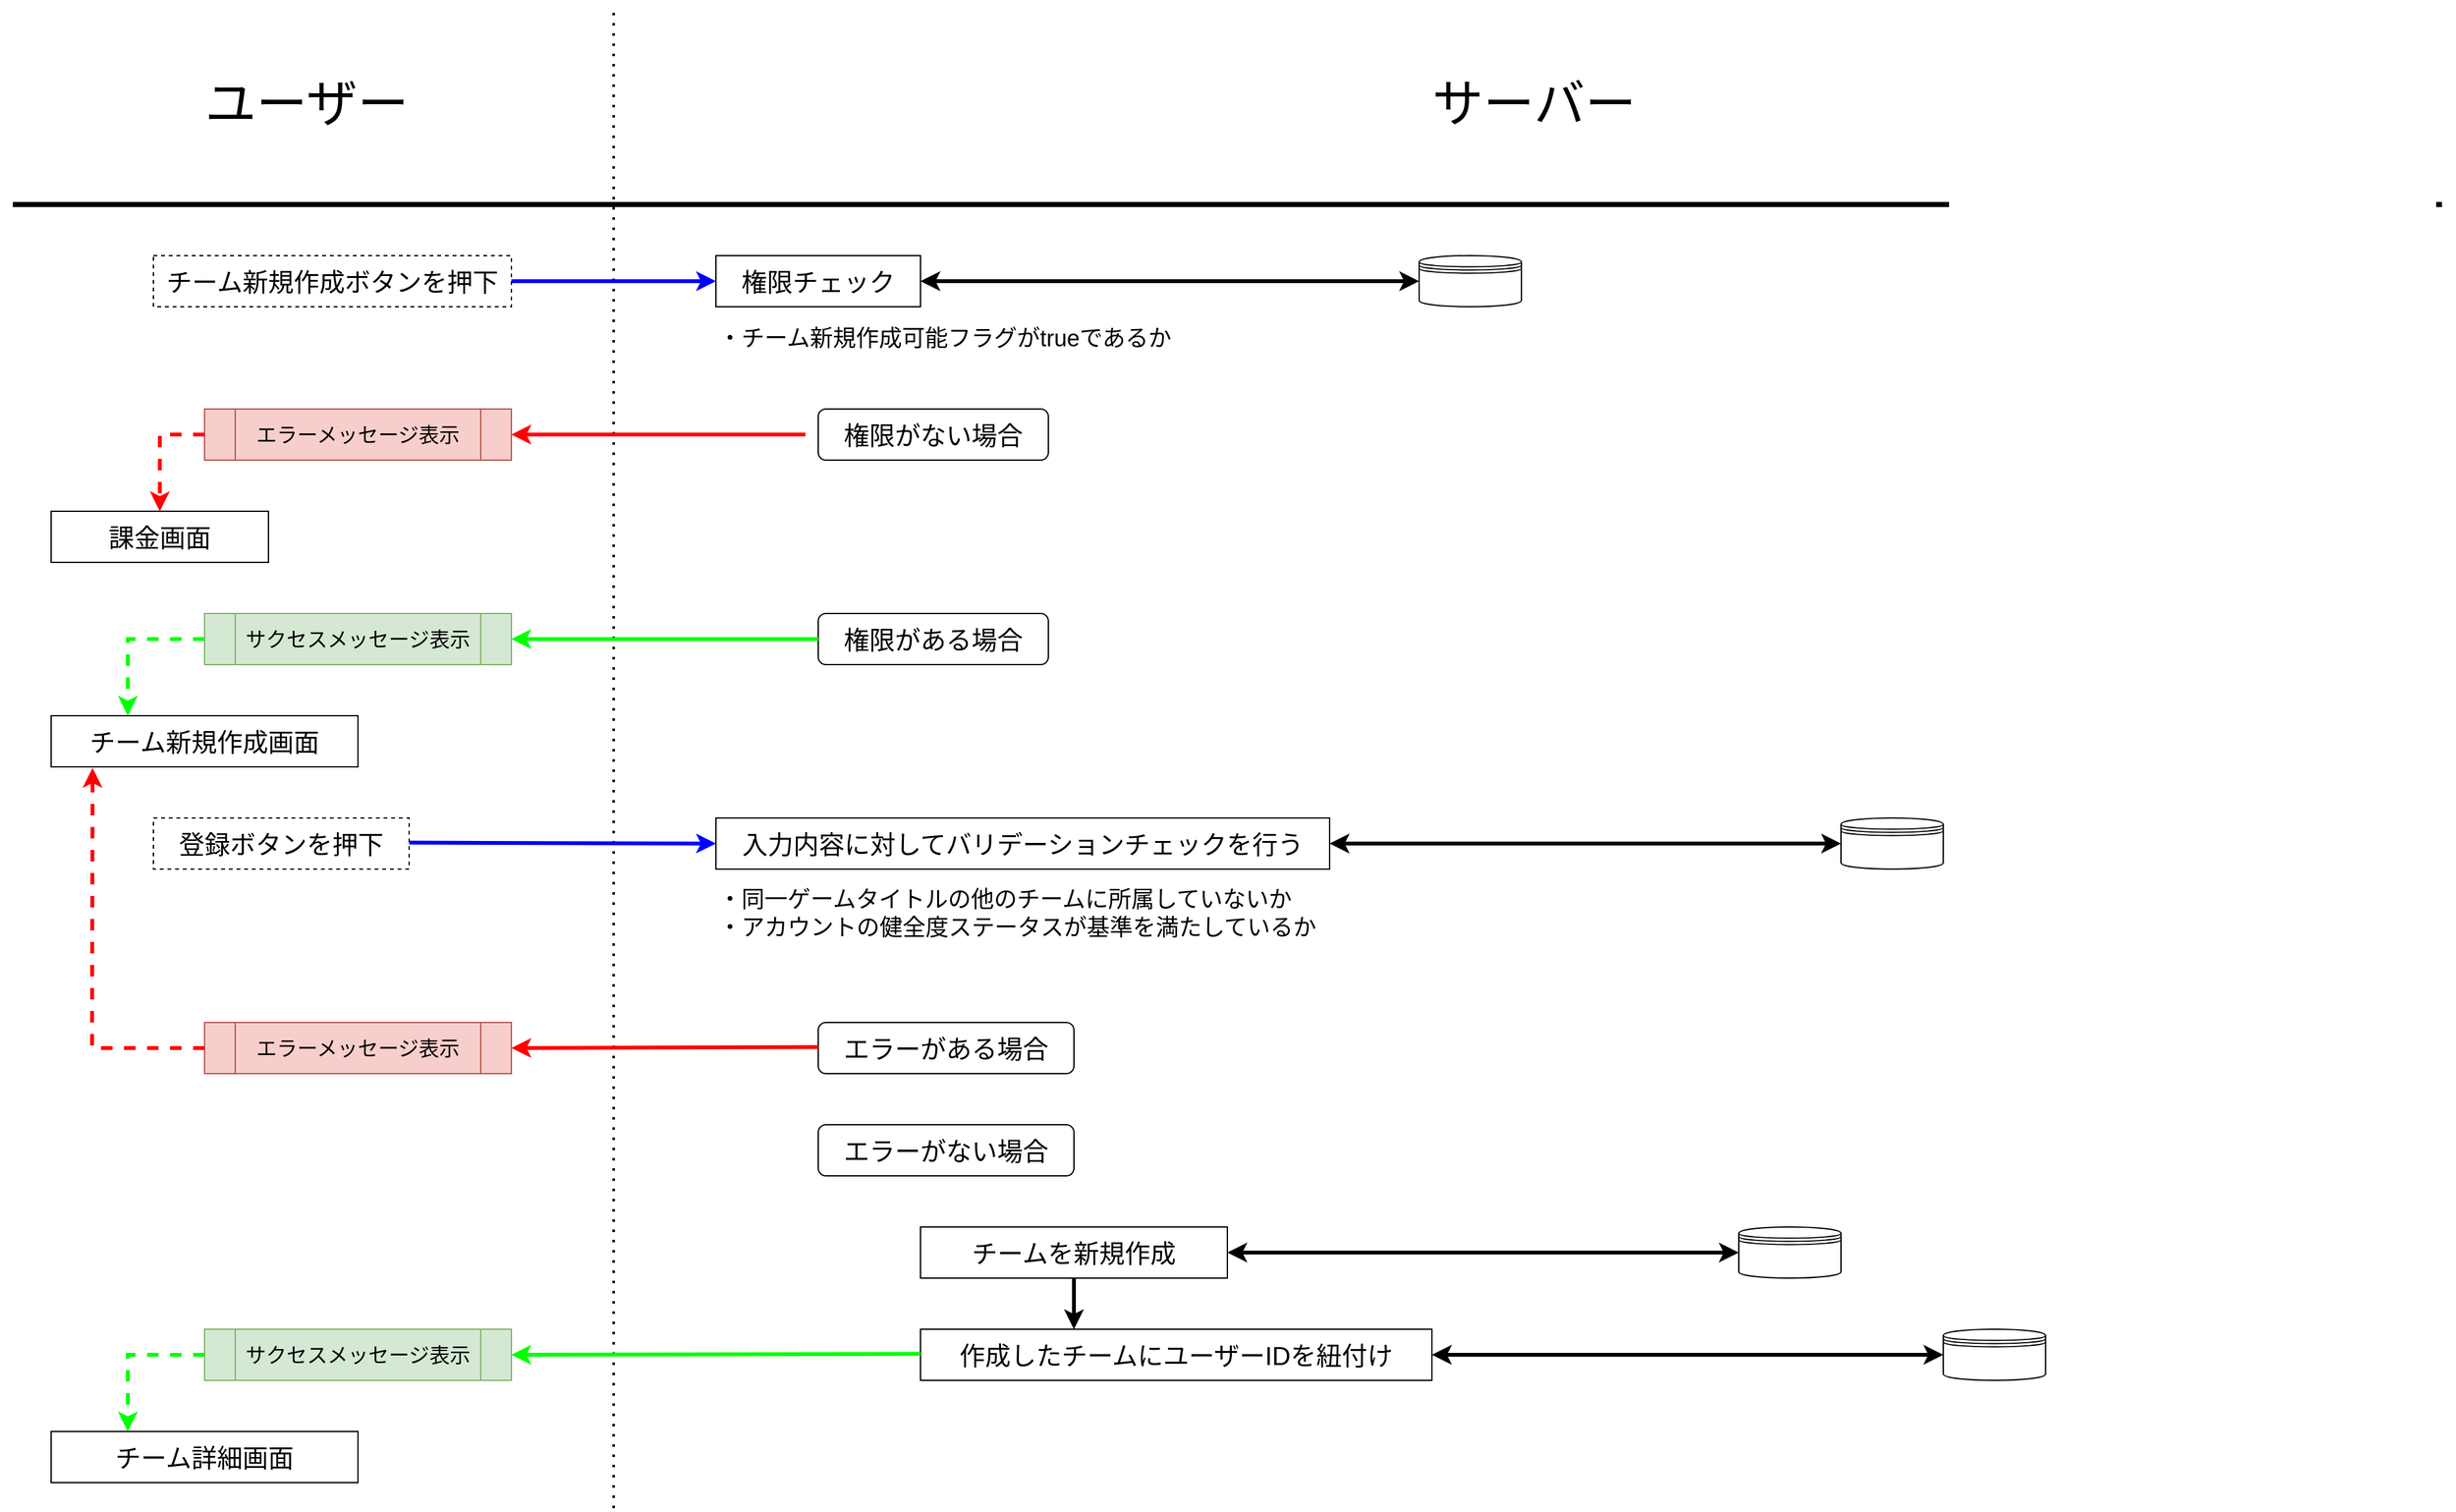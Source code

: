 <mxfile version="20.2.3" type="device"><diagram id="Uvmkd_ClTr-eeSAZTvrN" name="チーム新規作成"><mxGraphModel dx="1952" dy="1270" grid="1" gridSize="10" guides="1" tooltips="1" connect="1" arrows="1" fold="1" page="1" pageScale="1" pageWidth="1920" pageHeight="1200" background="none" math="0" shadow="0"><root><mxCell id="0"/><mxCell id="1" parent="0"/><mxCell id="Z6nvHLBU3Rhz23VMPQgA-1" value="" style="endArrow=none;html=1;rounded=0;strokeWidth=4;" parent="1" edge="1"><mxGeometry width="50" height="50" relative="1" as="geometry"><mxPoint x="10" y="160" as="sourcePoint"/><mxPoint x="1910" y="160" as="targetPoint"/></mxGeometry></mxCell><mxCell id="Z6nvHLBU3Rhz23VMPQgA-2" value="" style="endArrow=none;dashed=1;html=1;dashPattern=1 3;strokeWidth=2;rounded=0;" parent="1" edge="1"><mxGeometry width="50" height="50" relative="1" as="geometry"><mxPoint x="480" y="1180" as="sourcePoint"/><mxPoint x="480" y="10" as="targetPoint"/></mxGeometry></mxCell><mxCell id="Z6nvHLBU3Rhz23VMPQgA-3" value="ユーザー" style="text;html=1;strokeColor=none;fillColor=none;align=center;verticalAlign=middle;whiteSpace=wrap;rounded=0;fontSize=40;" parent="1" vertex="1"><mxGeometry width="480" height="160" as="geometry"/></mxCell><mxCell id="Z6nvHLBU3Rhz23VMPQgA-4" value="サーバー" style="text;html=1;strokeColor=none;fillColor=none;align=center;verticalAlign=middle;whiteSpace=wrap;rounded=0;fontSize=40;" parent="1" vertex="1"><mxGeometry x="480" width="1440" height="160" as="geometry"/></mxCell><mxCell id="-tLUHsgMWttiLqnWrjBa-1" value="チーム新規作成ボタンを押下" style="rounded=0;whiteSpace=wrap;html=1;fontSize=20;dashed=1;" vertex="1" parent="1"><mxGeometry x="120" y="200" width="280" height="40" as="geometry"/></mxCell><mxCell id="-tLUHsgMWttiLqnWrjBa-2" value="権限チェック" style="rounded=0;whiteSpace=wrap;html=1;fontSize=20;" vertex="1" parent="1"><mxGeometry x="560" y="200" width="160" height="40" as="geometry"/></mxCell><mxCell id="-tLUHsgMWttiLqnWrjBa-3" value="・チーム新規作成可能フラグがtrueであるか" style="text;html=1;strokeColor=none;fillColor=none;align=left;verticalAlign=middle;whiteSpace=wrap;rounded=0;fontSize=18;" vertex="1" parent="1"><mxGeometry x="560" y="250" width="450" height="30" as="geometry"/></mxCell><mxCell id="-tLUHsgMWttiLqnWrjBa-4" value="権限がない場合" style="rounded=1;whiteSpace=wrap;html=1;fontSize=20;" vertex="1" parent="1"><mxGeometry x="640" y="320" width="180" height="40" as="geometry"/></mxCell><mxCell id="-tLUHsgMWttiLqnWrjBa-5" value="エラーメッセージ表示" style="shape=process;whiteSpace=wrap;html=1;backgroundOutline=1;fontSize=16;fillColor=#f8cecc;strokeColor=#b85450;" vertex="1" parent="1"><mxGeometry x="160" y="320" width="240" height="40" as="geometry"/></mxCell><mxCell id="-tLUHsgMWttiLqnWrjBa-6" value="権限がある場合" style="rounded=1;whiteSpace=wrap;html=1;fontSize=20;" vertex="1" parent="1"><mxGeometry x="640" y="480" width="180" height="40" as="geometry"/></mxCell><mxCell id="-tLUHsgMWttiLqnWrjBa-7" value="サクセスメッセージ表示" style="shape=process;whiteSpace=wrap;html=1;backgroundOutline=1;fontSize=16;fillColor=#d5e8d4;strokeColor=#82b366;" vertex="1" parent="1"><mxGeometry x="160" y="480" width="240" height="40" as="geometry"/></mxCell><mxCell id="-tLUHsgMWttiLqnWrjBa-8" value="チーム新規作成画面" style="rounded=0;whiteSpace=wrap;html=1;fontSize=20;" vertex="1" parent="1"><mxGeometry x="40" y="560" width="240" height="40" as="geometry"/></mxCell><mxCell id="-tLUHsgMWttiLqnWrjBa-9" value="登録ボタンを押下" style="rounded=0;whiteSpace=wrap;html=1;fontSize=20;dashed=1;" vertex="1" parent="1"><mxGeometry x="120" y="640" width="200" height="40" as="geometry"/></mxCell><mxCell id="-tLUHsgMWttiLqnWrjBa-10" value="入力内容に対してバリデーションチェックを行う" style="rounded=0;whiteSpace=wrap;html=1;fontSize=20;" vertex="1" parent="1"><mxGeometry x="560" y="640" width="480" height="40" as="geometry"/></mxCell><mxCell id="-tLUHsgMWttiLqnWrjBa-11" value="・同一ゲームタイトルの他のチームに所属していないか&lt;br&gt;・アカウントの健全度ステータスが基準を満たしているか" style="text;html=1;strokeColor=none;fillColor=none;align=left;verticalAlign=middle;whiteSpace=wrap;rounded=0;fontSize=18;" vertex="1" parent="1"><mxGeometry x="560" y="700" width="560" height="30" as="geometry"/></mxCell><mxCell id="-tLUHsgMWttiLqnWrjBa-12" value="課金画面" style="rounded=0;whiteSpace=wrap;html=1;fontSize=20;" vertex="1" parent="1"><mxGeometry x="40" y="400" width="170" height="40" as="geometry"/></mxCell><mxCell id="-tLUHsgMWttiLqnWrjBa-13" value="エラーがある場合" style="rounded=1;whiteSpace=wrap;html=1;fontSize=20;" vertex="1" parent="1"><mxGeometry x="640" y="800" width="200" height="40" as="geometry"/></mxCell><mxCell id="-tLUHsgMWttiLqnWrjBa-14" value="エラーメッセージ表示" style="shape=process;whiteSpace=wrap;html=1;backgroundOutline=1;fontSize=16;fillColor=#f8cecc;strokeColor=#b85450;" vertex="1" parent="1"><mxGeometry x="160" y="800" width="240" height="40" as="geometry"/></mxCell><mxCell id="-tLUHsgMWttiLqnWrjBa-15" value="エラーがない場合" style="rounded=1;whiteSpace=wrap;html=1;fontSize=20;" vertex="1" parent="1"><mxGeometry x="640" y="880" width="200" height="40" as="geometry"/></mxCell><mxCell id="-tLUHsgMWttiLqnWrjBa-16" value="サクセスメッセージ表示" style="shape=process;whiteSpace=wrap;html=1;backgroundOutline=1;fontSize=16;fillColor=#d5e8d4;strokeColor=#82b366;" vertex="1" parent="1"><mxGeometry x="160" y="1040" width="240" height="40" as="geometry"/></mxCell><mxCell id="-tLUHsgMWttiLqnWrjBa-17" value="チームを新規作成" style="rounded=0;whiteSpace=wrap;html=1;fontSize=20;" vertex="1" parent="1"><mxGeometry x="720" y="960" width="240" height="40" as="geometry"/></mxCell><mxCell id="-tLUHsgMWttiLqnWrjBa-18" value="作成したチームにユーザーIDを紐付け" style="rounded=0;whiteSpace=wrap;html=1;fontSize=20;" vertex="1" parent="1"><mxGeometry x="720" y="1040" width="400" height="40" as="geometry"/></mxCell><mxCell id="-tLUHsgMWttiLqnWrjBa-19" value="チーム詳細画面" style="rounded=0;whiteSpace=wrap;html=1;fontSize=20;" vertex="1" parent="1"><mxGeometry x="40" y="1120" width="240" height="40" as="geometry"/></mxCell><mxCell id="-tLUHsgMWttiLqnWrjBa-20" value="" style="endArrow=classic;html=1;rounded=0;fontSize=16;strokeWidth=3;exitX=1;exitY=0.5;exitDx=0;exitDy=0;entryX=0;entryY=0.5;entryDx=0;entryDy=0;strokeColor=#0000FF;" edge="1" parent="1" source="-tLUHsgMWttiLqnWrjBa-1" target="-tLUHsgMWttiLqnWrjBa-2"><mxGeometry width="50" height="50" relative="1" as="geometry"><mxPoint x="620" y="380" as="sourcePoint"/><mxPoint x="670" y="330" as="targetPoint"/></mxGeometry></mxCell><mxCell id="-tLUHsgMWttiLqnWrjBa-21" value="" style="endArrow=classic;html=1;rounded=0;fontSize=16;strokeWidth=3;exitX=1;exitY=0.5;exitDx=0;exitDy=0;entryX=0;entryY=0.5;entryDx=0;entryDy=0;strokeColor=#0000FF;" edge="1" parent="1" target="-tLUHsgMWttiLqnWrjBa-10"><mxGeometry width="50" height="50" relative="1" as="geometry"><mxPoint x="320" y="659.29" as="sourcePoint"/><mxPoint x="480" y="659.29" as="targetPoint"/></mxGeometry></mxCell><mxCell id="-tLUHsgMWttiLqnWrjBa-22" value="" style="endArrow=classic;html=1;rounded=0;fontSize=16;strokeColor=#FF0000;strokeWidth=3;entryX=1;entryY=0.5;entryDx=0;entryDy=0;" edge="1" parent="1" target="-tLUHsgMWttiLqnWrjBa-5"><mxGeometry width="50" height="50" relative="1" as="geometry"><mxPoint x="630" y="340" as="sourcePoint"/><mxPoint x="670" y="560" as="targetPoint"/></mxGeometry></mxCell><mxCell id="-tLUHsgMWttiLqnWrjBa-23" value="" style="endArrow=classic;html=1;rounded=0;fontSize=16;strokeColor=#FF0000;strokeWidth=3;entryX=1;entryY=0.5;entryDx=0;entryDy=0;" edge="1" parent="1" target="-tLUHsgMWttiLqnWrjBa-14"><mxGeometry width="50" height="50" relative="1" as="geometry"><mxPoint x="640" y="819.29" as="sourcePoint"/><mxPoint x="410" y="819.29" as="targetPoint"/></mxGeometry></mxCell><mxCell id="-tLUHsgMWttiLqnWrjBa-24" value="" style="endArrow=classic;html=1;rounded=0;fontSize=16;strokeColor=#FF0000;strokeWidth=3;entryX=0.5;entryY=0;entryDx=0;entryDy=0;exitX=0;exitY=0.5;exitDx=0;exitDy=0;dashed=1;" edge="1" parent="1" source="-tLUHsgMWttiLqnWrjBa-5" target="-tLUHsgMWttiLqnWrjBa-12"><mxGeometry width="50" height="50" relative="1" as="geometry"><mxPoint x="440" y="410" as="sourcePoint"/><mxPoint x="210" y="410" as="targetPoint"/><Array as="points"><mxPoint x="125" y="340"/></Array></mxGeometry></mxCell><mxCell id="-tLUHsgMWttiLqnWrjBa-25" value="" style="endArrow=classic;html=1;rounded=0;fontSize=16;strokeColor=#FF0000;strokeWidth=3;entryX=0.135;entryY=1.021;entryDx=0;entryDy=0;exitX=0;exitY=0.5;exitDx=0;exitDy=0;entryPerimeter=0;dashed=1;" edge="1" parent="1" source="-tLUHsgMWttiLqnWrjBa-14" target="-tLUHsgMWttiLqnWrjBa-8"><mxGeometry width="50" height="50" relative="1" as="geometry"><mxPoint x="220" y="750" as="sourcePoint"/><mxPoint x="-10" y="750" as="targetPoint"/><Array as="points"><mxPoint x="72" y="820"/></Array></mxGeometry></mxCell><mxCell id="-tLUHsgMWttiLqnWrjBa-26" value="" style="endArrow=classic;html=1;rounded=0;fontSize=16;strokeColor=#00FF00;strokeWidth=3;entryX=1;entryY=0.5;entryDx=0;entryDy=0;exitX=0;exitY=0.5;exitDx=0;exitDy=0;" edge="1" parent="1" source="-tLUHsgMWttiLqnWrjBa-6" target="-tLUHsgMWttiLqnWrjBa-7"><mxGeometry width="50" height="50" relative="1" as="geometry"><mxPoint x="620" y="680" as="sourcePoint"/><mxPoint x="670" y="630" as="targetPoint"/></mxGeometry></mxCell><mxCell id="-tLUHsgMWttiLqnWrjBa-27" value="" style="endArrow=classic;html=1;rounded=0;fontSize=16;strokeColor=#00FF00;strokeWidth=3;entryX=1;entryY=0.5;entryDx=0;entryDy=0;exitX=0;exitY=0.5;exitDx=0;exitDy=0;" edge="1" parent="1" target="-tLUHsgMWttiLqnWrjBa-16"><mxGeometry width="50" height="50" relative="1" as="geometry"><mxPoint x="720" y="1059.29" as="sourcePoint"/><mxPoint x="480" y="1059.29" as="targetPoint"/></mxGeometry></mxCell><mxCell id="-tLUHsgMWttiLqnWrjBa-28" value="" style="endArrow=classic;html=1;rounded=0;fontSize=16;strokeColor=#00FF00;strokeWidth=3;entryX=0.25;entryY=0;entryDx=0;entryDy=0;exitX=0;exitY=0.5;exitDx=0;exitDy=0;dashed=1;" edge="1" parent="1" source="-tLUHsgMWttiLqnWrjBa-7" target="-tLUHsgMWttiLqnWrjBa-8"><mxGeometry width="50" height="50" relative="1" as="geometry"><mxPoint x="460" y="430" as="sourcePoint"/><mxPoint x="220" y="430" as="targetPoint"/><Array as="points"><mxPoint x="100" y="500"/></Array></mxGeometry></mxCell><mxCell id="-tLUHsgMWttiLqnWrjBa-29" value="" style="endArrow=classic;html=1;rounded=0;fontSize=16;strokeColor=#00FF00;strokeWidth=3;entryX=0.25;entryY=0;entryDx=0;entryDy=0;exitX=0;exitY=0.5;exitDx=0;exitDy=0;dashed=1;" edge="1" parent="1" source="-tLUHsgMWttiLqnWrjBa-16" target="-tLUHsgMWttiLqnWrjBa-19"><mxGeometry width="50" height="50" relative="1" as="geometry"><mxPoint x="110" y="940" as="sourcePoint"/><mxPoint x="-130" y="940" as="targetPoint"/><Array as="points"><mxPoint x="100" y="1060"/></Array></mxGeometry></mxCell><mxCell id="-tLUHsgMWttiLqnWrjBa-30" value="" style="endArrow=classic;html=1;rounded=0;fontSize=16;strokeColor=#000000;strokeWidth=3;exitX=0.5;exitY=1;exitDx=0;exitDy=0;" edge="1" parent="1" source="-tLUHsgMWttiLqnWrjBa-17"><mxGeometry width="50" height="50" relative="1" as="geometry"><mxPoint x="700" y="760" as="sourcePoint"/><mxPoint x="840" y="1040" as="targetPoint"/></mxGeometry></mxCell><mxCell id="-tLUHsgMWttiLqnWrjBa-31" value="" style="shape=datastore;whiteSpace=wrap;html=1;fontSize=16;" vertex="1" parent="1"><mxGeometry x="1110" y="200" width="80" height="40" as="geometry"/></mxCell><mxCell id="-tLUHsgMWttiLqnWrjBa-32" value="" style="endArrow=classic;startArrow=classic;html=1;rounded=0;fontSize=16;strokeColor=#000000;strokeWidth=3;entryX=0;entryY=0.5;entryDx=0;entryDy=0;exitX=1;exitY=0.5;exitDx=0;exitDy=0;" edge="1" parent="1" source="-tLUHsgMWttiLqnWrjBa-2" target="-tLUHsgMWttiLqnWrjBa-31"><mxGeometry width="50" height="50" relative="1" as="geometry"><mxPoint x="990" y="220" as="sourcePoint"/><mxPoint x="1110" y="700" as="targetPoint"/></mxGeometry></mxCell><mxCell id="-tLUHsgMWttiLqnWrjBa-33" value="" style="shape=datastore;whiteSpace=wrap;html=1;fontSize=16;" vertex="1" parent="1"><mxGeometry x="1440" y="640" width="80" height="40" as="geometry"/></mxCell><mxCell id="-tLUHsgMWttiLqnWrjBa-34" value="" style="endArrow=classic;startArrow=classic;html=1;rounded=0;fontSize=16;strokeColor=#000000;strokeWidth=3;entryX=0;entryY=0.5;entryDx=0;entryDy=0;exitX=1;exitY=0.5;exitDx=0;exitDy=0;" edge="1" parent="1" target="-tLUHsgMWttiLqnWrjBa-33"><mxGeometry width="50" height="50" relative="1" as="geometry"><mxPoint x="1040" y="660" as="sourcePoint"/><mxPoint x="1160" y="1140" as="targetPoint"/></mxGeometry></mxCell><mxCell id="-tLUHsgMWttiLqnWrjBa-35" value="" style="shape=datastore;whiteSpace=wrap;html=1;fontSize=16;" vertex="1" parent="1"><mxGeometry x="1360" y="960" width="80" height="40" as="geometry"/></mxCell><mxCell id="-tLUHsgMWttiLqnWrjBa-36" value="" style="endArrow=classic;startArrow=classic;html=1;rounded=0;fontSize=16;strokeColor=#000000;strokeWidth=3;entryX=0;entryY=0.5;entryDx=0;entryDy=0;exitX=1;exitY=0.5;exitDx=0;exitDy=0;" edge="1" parent="1" target="-tLUHsgMWttiLqnWrjBa-35"><mxGeometry width="50" height="50" relative="1" as="geometry"><mxPoint x="960" y="980" as="sourcePoint"/><mxPoint x="1080" y="1460" as="targetPoint"/></mxGeometry></mxCell><mxCell id="-tLUHsgMWttiLqnWrjBa-37" value="" style="shape=datastore;whiteSpace=wrap;html=1;fontSize=16;" vertex="1" parent="1"><mxGeometry x="1520" y="1040" width="80" height="40" as="geometry"/></mxCell><mxCell id="-tLUHsgMWttiLqnWrjBa-38" value="" style="endArrow=classic;startArrow=classic;html=1;rounded=0;fontSize=16;strokeColor=#000000;strokeWidth=3;entryX=0;entryY=0.5;entryDx=0;entryDy=0;exitX=1;exitY=0.5;exitDx=0;exitDy=0;" edge="1" parent="1" target="-tLUHsgMWttiLqnWrjBa-37"><mxGeometry width="50" height="50" relative="1" as="geometry"><mxPoint x="1120" y="1060" as="sourcePoint"/><mxPoint x="1240" y="1540" as="targetPoint"/></mxGeometry></mxCell></root></mxGraphModel></diagram></mxfile>